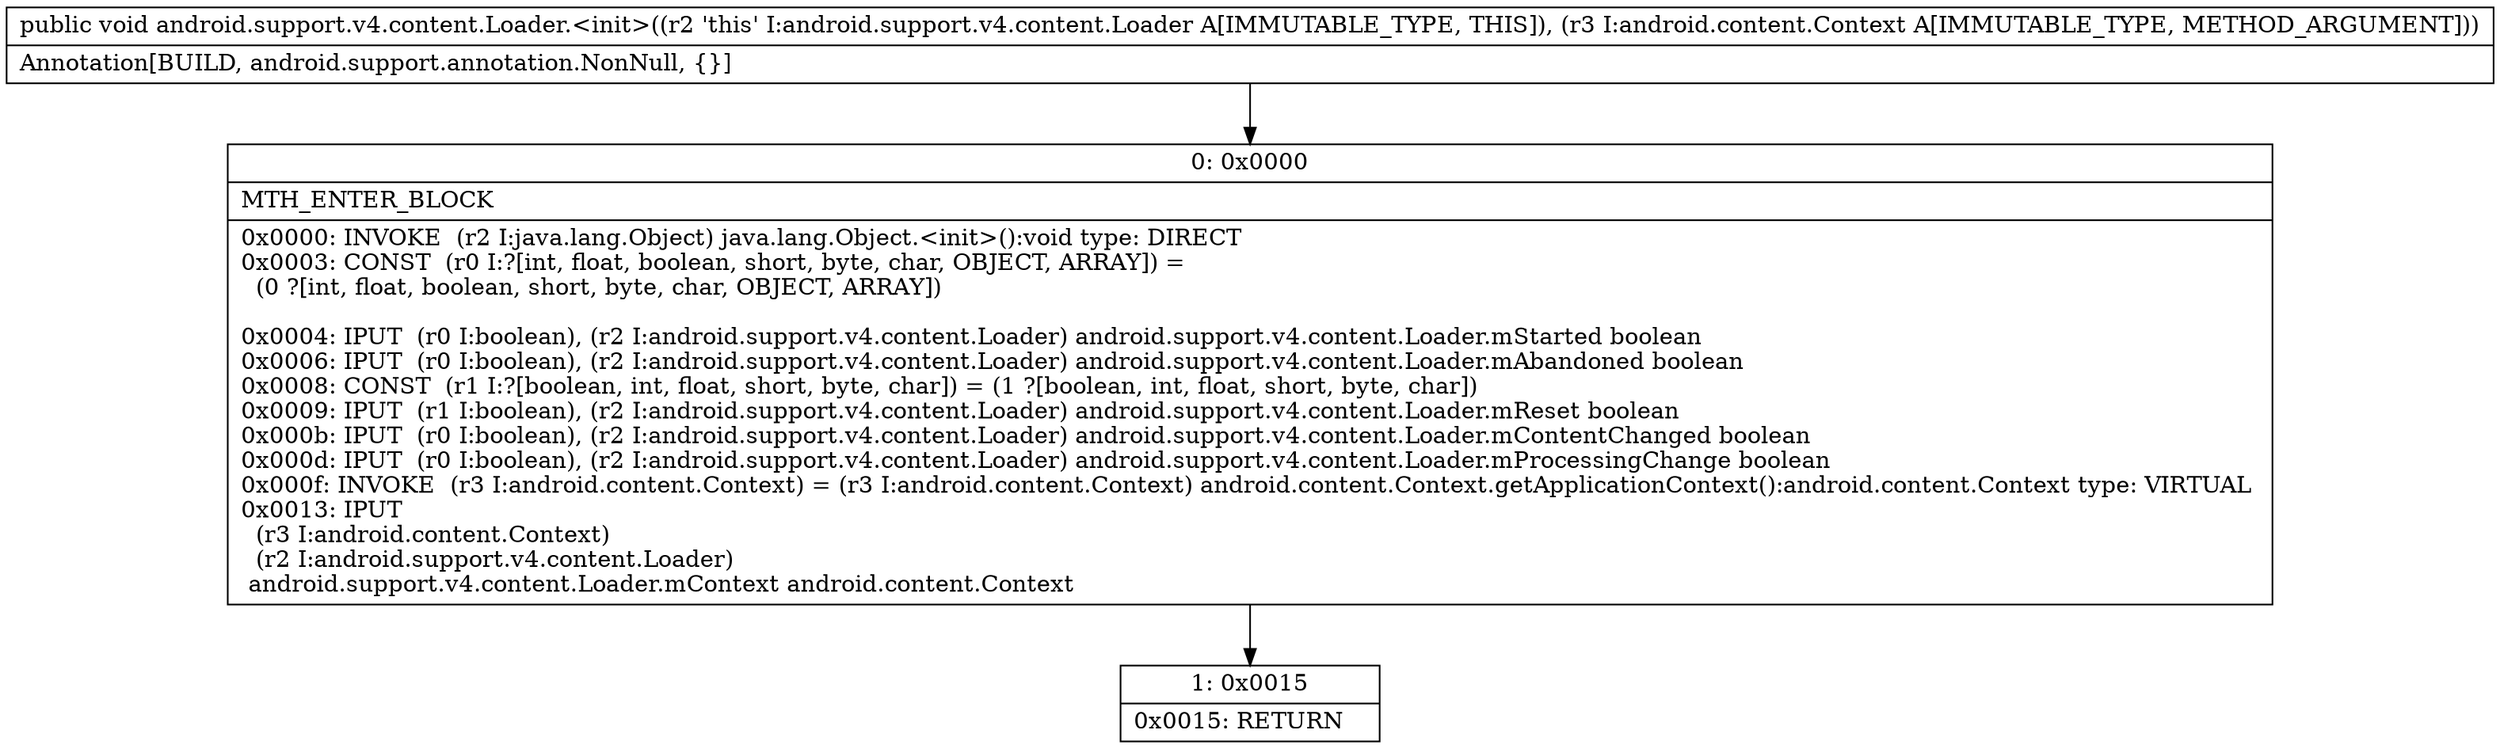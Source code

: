 digraph "CFG forandroid.support.v4.content.Loader.\<init\>(Landroid\/content\/Context;)V" {
Node_0 [shape=record,label="{0\:\ 0x0000|MTH_ENTER_BLOCK\l|0x0000: INVOKE  (r2 I:java.lang.Object) java.lang.Object.\<init\>():void type: DIRECT \l0x0003: CONST  (r0 I:?[int, float, boolean, short, byte, char, OBJECT, ARRAY]) = \l  (0 ?[int, float, boolean, short, byte, char, OBJECT, ARRAY])\l \l0x0004: IPUT  (r0 I:boolean), (r2 I:android.support.v4.content.Loader) android.support.v4.content.Loader.mStarted boolean \l0x0006: IPUT  (r0 I:boolean), (r2 I:android.support.v4.content.Loader) android.support.v4.content.Loader.mAbandoned boolean \l0x0008: CONST  (r1 I:?[boolean, int, float, short, byte, char]) = (1 ?[boolean, int, float, short, byte, char]) \l0x0009: IPUT  (r1 I:boolean), (r2 I:android.support.v4.content.Loader) android.support.v4.content.Loader.mReset boolean \l0x000b: IPUT  (r0 I:boolean), (r2 I:android.support.v4.content.Loader) android.support.v4.content.Loader.mContentChanged boolean \l0x000d: IPUT  (r0 I:boolean), (r2 I:android.support.v4.content.Loader) android.support.v4.content.Loader.mProcessingChange boolean \l0x000f: INVOKE  (r3 I:android.content.Context) = (r3 I:android.content.Context) android.content.Context.getApplicationContext():android.content.Context type: VIRTUAL \l0x0013: IPUT  \l  (r3 I:android.content.Context)\l  (r2 I:android.support.v4.content.Loader)\l android.support.v4.content.Loader.mContext android.content.Context \l}"];
Node_1 [shape=record,label="{1\:\ 0x0015|0x0015: RETURN   \l}"];
MethodNode[shape=record,label="{public void android.support.v4.content.Loader.\<init\>((r2 'this' I:android.support.v4.content.Loader A[IMMUTABLE_TYPE, THIS]), (r3 I:android.content.Context A[IMMUTABLE_TYPE, METHOD_ARGUMENT]))  | Annotation[BUILD, android.support.annotation.NonNull, \{\}]\l}"];
MethodNode -> Node_0;
Node_0 -> Node_1;
}

